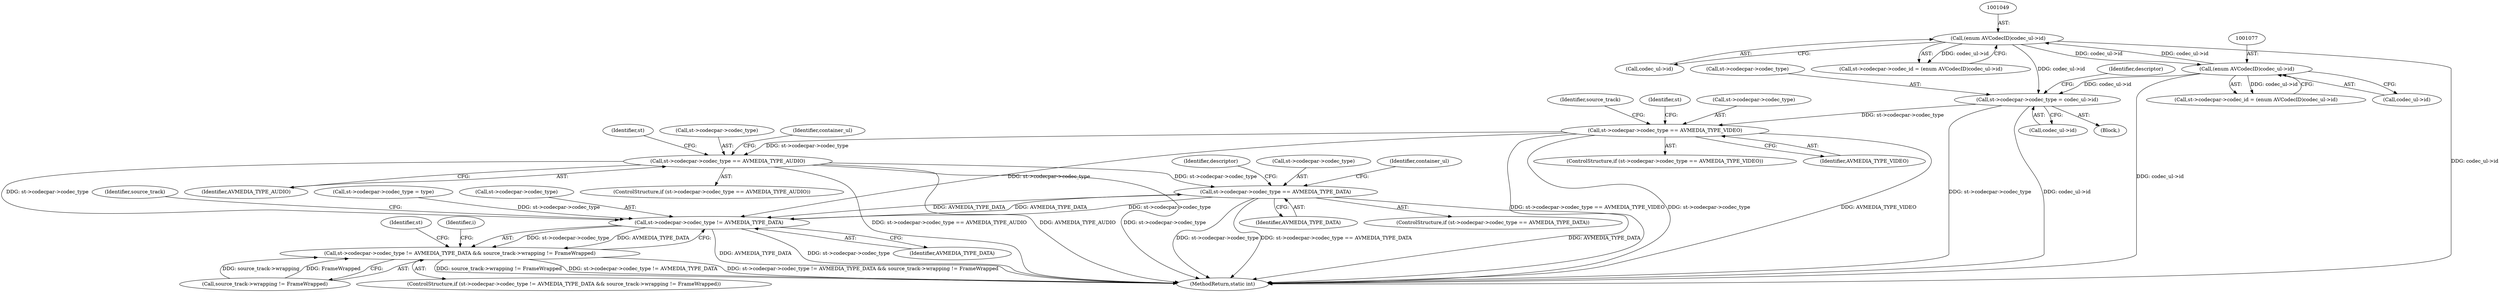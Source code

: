 digraph "0_FFmpeg_bab0716c7f4793ec42e05a5aa7e80d82a0dd4e75@pointer" {
"1001580" [label="(Call,st->codecpar->codec_type == AVMEDIA_TYPE_AUDIO)"];
"1001189" [label="(Call,st->codecpar->codec_type == AVMEDIA_TYPE_VIDEO)"];
"1000911" [label="(Call,st->codecpar->codec_type = codec_ul->id)"];
"1001048" [label="(Call,(enum AVCodecID)codec_ul->id)"];
"1001076" [label="(Call,(enum AVCodecID)codec_ul->id)"];
"1001834" [label="(Call,st->codecpar->codec_type == AVMEDIA_TYPE_DATA)"];
"1001967" [label="(Call,st->codecpar->codec_type != AVMEDIA_TYPE_DATA)"];
"1001966" [label="(Call,st->codecpar->codec_type != AVMEDIA_TYPE_DATA && source_track->wrapping != FrameWrapped)"];
"1001199" [label="(Identifier,source_track)"];
"1001968" [label="(Call,st->codecpar->codec_type)"];
"1001982" [label="(Identifier,st)"];
"1001976" [label="(Identifier,source_track)"];
"1000911" [label="(Call,st->codecpar->codec_type = codec_ul->id)"];
"1001189" [label="(Call,st->codecpar->codec_type == AVMEDIA_TYPE_VIDEO)"];
"1001965" [label="(ControlStructure,if (st->codecpar->codec_type != AVMEDIA_TYPE_DATA && source_track->wrapping != FrameWrapped))"];
"1001837" [label="(Identifier,st)"];
"1001834" [label="(Call,st->codecpar->codec_type == AVMEDIA_TYPE_DATA)"];
"1001877" [label="(Call,st->codecpar->codec_type = type)"];
"1000912" [label="(Call,st->codecpar->codec_type)"];
"1001188" [label="(ControlStructure,if (st->codecpar->codec_type == AVMEDIA_TYPE_VIDEO))"];
"1001586" [label="(Identifier,AVMEDIA_TYPE_AUDIO)"];
"1001076" [label="(Call,(enum AVCodecID)codec_ul->id)"];
"1001833" [label="(ControlStructure,if (st->codecpar->codec_type == AVMEDIA_TYPE_DATA))"];
"1001070" [label="(Call,st->codecpar->codec_id = (enum AVCodecID)codec_ul->id)"];
"1000917" [label="(Call,codec_ul->id)"];
"1000226" [label="(Block,)"];
"1001581" [label="(Call,st->codecpar->codec_type)"];
"1001840" [label="(Identifier,AVMEDIA_TYPE_DATA)"];
"1001973" [label="(Identifier,AVMEDIA_TYPE_DATA)"];
"1001583" [label="(Identifier,st)"];
"1001048" [label="(Call,(enum AVCodecID)codec_ul->id)"];
"1001991" [label="(MethodReturn,static int)"];
"1001580" [label="(Call,st->codecpar->codec_type == AVMEDIA_TYPE_AUDIO)"];
"1000922" [label="(Identifier,descriptor)"];
"1001050" [label="(Call,codec_ul->id)"];
"1001078" [label="(Call,codec_ul->id)"];
"1001195" [label="(Identifier,AVMEDIA_TYPE_VIDEO)"];
"1001190" [label="(Call,st->codecpar->codec_type)"];
"1001589" [label="(Identifier,container_ul)"];
"1001974" [label="(Call,source_track->wrapping != FrameWrapped)"];
"1001042" [label="(Call,st->codecpar->codec_id = (enum AVCodecID)codec_ul->id)"];
"1001900" [label="(Identifier,descriptor)"];
"1001835" [label="(Call,st->codecpar->codec_type)"];
"1001844" [label="(Identifier,container_ul)"];
"1001967" [label="(Call,st->codecpar->codec_type != AVMEDIA_TYPE_DATA)"];
"1001966" [label="(Call,st->codecpar->codec_type != AVMEDIA_TYPE_DATA && source_track->wrapping != FrameWrapped)"];
"1000225" [label="(Identifier,i)"];
"1001579" [label="(ControlStructure,if (st->codecpar->codec_type == AVMEDIA_TYPE_AUDIO))"];
"1001580" -> "1001579"  [label="AST: "];
"1001580" -> "1001586"  [label="CFG: "];
"1001581" -> "1001580"  [label="AST: "];
"1001586" -> "1001580"  [label="AST: "];
"1001589" -> "1001580"  [label="CFG: "];
"1001837" -> "1001580"  [label="CFG: "];
"1001580" -> "1001991"  [label="DDG: st->codecpar->codec_type == AVMEDIA_TYPE_AUDIO"];
"1001580" -> "1001991"  [label="DDG: AVMEDIA_TYPE_AUDIO"];
"1001580" -> "1001991"  [label="DDG: st->codecpar->codec_type"];
"1001189" -> "1001580"  [label="DDG: st->codecpar->codec_type"];
"1001580" -> "1001834"  [label="DDG: st->codecpar->codec_type"];
"1001580" -> "1001967"  [label="DDG: st->codecpar->codec_type"];
"1001189" -> "1001188"  [label="AST: "];
"1001189" -> "1001195"  [label="CFG: "];
"1001190" -> "1001189"  [label="AST: "];
"1001195" -> "1001189"  [label="AST: "];
"1001199" -> "1001189"  [label="CFG: "];
"1001583" -> "1001189"  [label="CFG: "];
"1001189" -> "1001991"  [label="DDG: st->codecpar->codec_type == AVMEDIA_TYPE_VIDEO"];
"1001189" -> "1001991"  [label="DDG: st->codecpar->codec_type"];
"1001189" -> "1001991"  [label="DDG: AVMEDIA_TYPE_VIDEO"];
"1000911" -> "1001189"  [label="DDG: st->codecpar->codec_type"];
"1001189" -> "1001967"  [label="DDG: st->codecpar->codec_type"];
"1000911" -> "1000226"  [label="AST: "];
"1000911" -> "1000917"  [label="CFG: "];
"1000912" -> "1000911"  [label="AST: "];
"1000917" -> "1000911"  [label="AST: "];
"1000922" -> "1000911"  [label="CFG: "];
"1000911" -> "1001991"  [label="DDG: st->codecpar->codec_type"];
"1000911" -> "1001991"  [label="DDG: codec_ul->id"];
"1001048" -> "1000911"  [label="DDG: codec_ul->id"];
"1001076" -> "1000911"  [label="DDG: codec_ul->id"];
"1001048" -> "1001042"  [label="AST: "];
"1001048" -> "1001050"  [label="CFG: "];
"1001049" -> "1001048"  [label="AST: "];
"1001050" -> "1001048"  [label="AST: "];
"1001042" -> "1001048"  [label="CFG: "];
"1001048" -> "1001991"  [label="DDG: codec_ul->id"];
"1001048" -> "1001042"  [label="DDG: codec_ul->id"];
"1001076" -> "1001048"  [label="DDG: codec_ul->id"];
"1001048" -> "1001076"  [label="DDG: codec_ul->id"];
"1001076" -> "1001070"  [label="AST: "];
"1001076" -> "1001078"  [label="CFG: "];
"1001077" -> "1001076"  [label="AST: "];
"1001078" -> "1001076"  [label="AST: "];
"1001070" -> "1001076"  [label="CFG: "];
"1001076" -> "1001991"  [label="DDG: codec_ul->id"];
"1001076" -> "1001070"  [label="DDG: codec_ul->id"];
"1001834" -> "1001833"  [label="AST: "];
"1001834" -> "1001840"  [label="CFG: "];
"1001835" -> "1001834"  [label="AST: "];
"1001840" -> "1001834"  [label="AST: "];
"1001844" -> "1001834"  [label="CFG: "];
"1001900" -> "1001834"  [label="CFG: "];
"1001834" -> "1001991"  [label="DDG: st->codecpar->codec_type == AVMEDIA_TYPE_DATA"];
"1001834" -> "1001991"  [label="DDG: AVMEDIA_TYPE_DATA"];
"1001834" -> "1001991"  [label="DDG: st->codecpar->codec_type"];
"1001967" -> "1001834"  [label="DDG: AVMEDIA_TYPE_DATA"];
"1001834" -> "1001967"  [label="DDG: st->codecpar->codec_type"];
"1001834" -> "1001967"  [label="DDG: AVMEDIA_TYPE_DATA"];
"1001967" -> "1001966"  [label="AST: "];
"1001967" -> "1001973"  [label="CFG: "];
"1001968" -> "1001967"  [label="AST: "];
"1001973" -> "1001967"  [label="AST: "];
"1001976" -> "1001967"  [label="CFG: "];
"1001966" -> "1001967"  [label="CFG: "];
"1001967" -> "1001991"  [label="DDG: st->codecpar->codec_type"];
"1001967" -> "1001991"  [label="DDG: AVMEDIA_TYPE_DATA"];
"1001967" -> "1001966"  [label="DDG: st->codecpar->codec_type"];
"1001967" -> "1001966"  [label="DDG: AVMEDIA_TYPE_DATA"];
"1001877" -> "1001967"  [label="DDG: st->codecpar->codec_type"];
"1001966" -> "1001965"  [label="AST: "];
"1001966" -> "1001974"  [label="CFG: "];
"1001974" -> "1001966"  [label="AST: "];
"1001982" -> "1001966"  [label="CFG: "];
"1000225" -> "1001966"  [label="CFG: "];
"1001966" -> "1001991"  [label="DDG: st->codecpar->codec_type != AVMEDIA_TYPE_DATA && source_track->wrapping != FrameWrapped"];
"1001966" -> "1001991"  [label="DDG: source_track->wrapping != FrameWrapped"];
"1001966" -> "1001991"  [label="DDG: st->codecpar->codec_type != AVMEDIA_TYPE_DATA"];
"1001974" -> "1001966"  [label="DDG: source_track->wrapping"];
"1001974" -> "1001966"  [label="DDG: FrameWrapped"];
}
